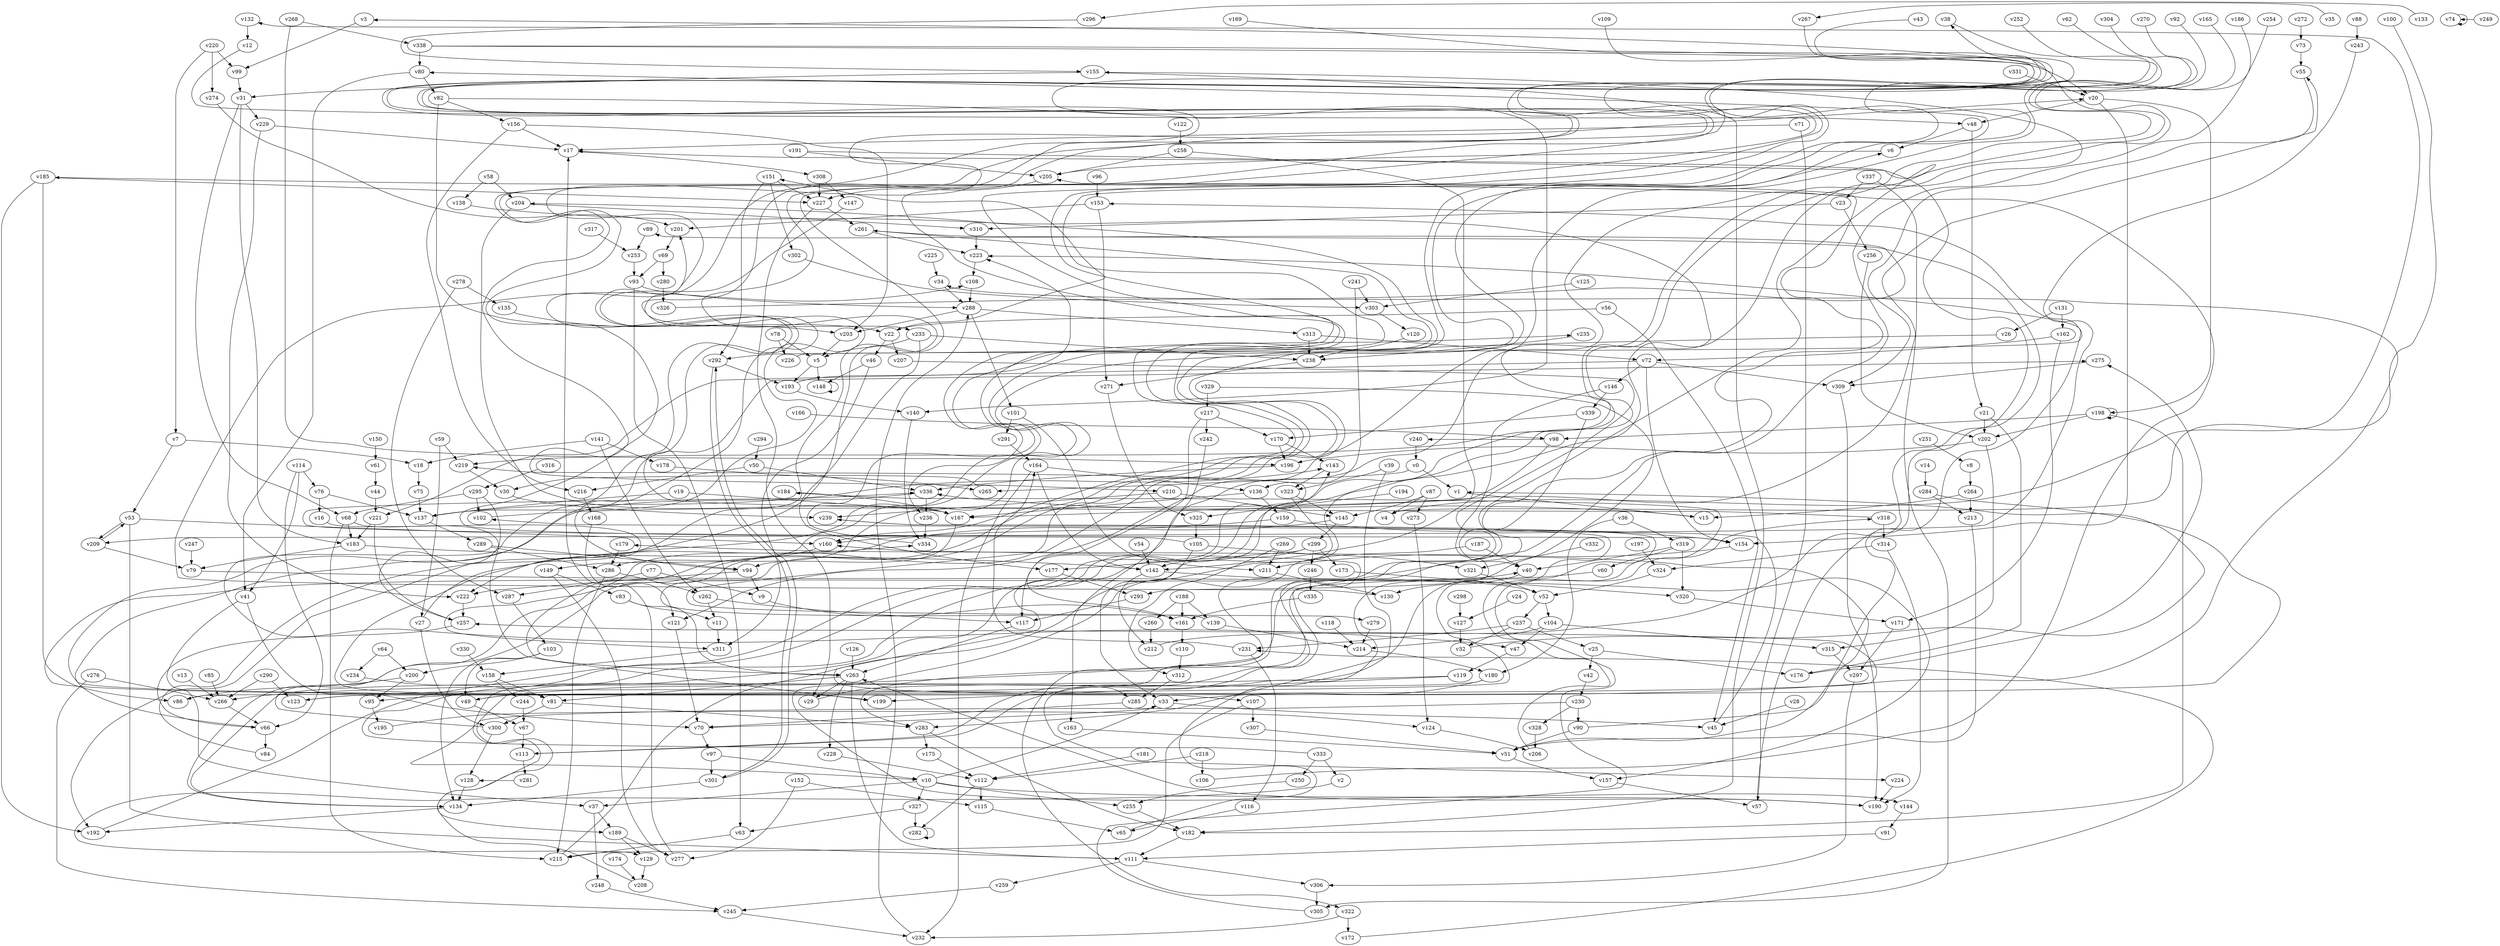 // Benchmark game 500 - 340 vertices
// time_bound: 114
// targets: v335
digraph G {
    v0 [name="v0", player=1];
    v1 [name="v1", player=1];
    v2 [name="v2", player=1];
    v3 [name="v3", player=0];
    v4 [name="v4", player=0];
    v5 [name="v5", player=1];
    v6 [name="v6", player=0];
    v7 [name="v7", player=0];
    v8 [name="v8", player=1];
    v9 [name="v9", player=1];
    v10 [name="v10", player=0];
    v11 [name="v11", player=1];
    v12 [name="v12", player=0];
    v13 [name="v13", player=1];
    v14 [name="v14", player=1];
    v15 [name="v15", player=0];
    v16 [name="v16", player=1];
    v17 [name="v17", player=1];
    v18 [name="v18", player=0];
    v19 [name="v19", player=1];
    v20 [name="v20", player=0];
    v21 [name="v21", player=0];
    v22 [name="v22", player=0];
    v23 [name="v23", player=0];
    v24 [name="v24", player=1];
    v25 [name="v25", player=0];
    v26 [name="v26", player=0];
    v27 [name="v27", player=0];
    v28 [name="v28", player=1];
    v29 [name="v29", player=1];
    v30 [name="v30", player=0];
    v31 [name="v31", player=0];
    v32 [name="v32", player=0];
    v33 [name="v33", player=1];
    v34 [name="v34", player=1];
    v35 [name="v35", player=0];
    v36 [name="v36", player=1];
    v37 [name="v37", player=0];
    v38 [name="v38", player=1];
    v39 [name="v39", player=0];
    v40 [name="v40", player=0];
    v41 [name="v41", player=0];
    v42 [name="v42", player=1];
    v43 [name="v43", player=1];
    v44 [name="v44", player=1];
    v45 [name="v45", player=1];
    v46 [name="v46", player=0];
    v47 [name="v47", player=0];
    v48 [name="v48", player=0];
    v49 [name="v49", player=0];
    v50 [name="v50", player=1];
    v51 [name="v51", player=1];
    v52 [name="v52", player=0];
    v53 [name="v53", player=0];
    v54 [name="v54", player=1];
    v55 [name="v55", player=0];
    v56 [name="v56", player=0];
    v57 [name="v57", player=0];
    v58 [name="v58", player=1];
    v59 [name="v59", player=1];
    v60 [name="v60", player=1];
    v61 [name="v61", player=1];
    v62 [name="v62", player=0];
    v63 [name="v63", player=1];
    v64 [name="v64", player=0];
    v65 [name="v65", player=0];
    v66 [name="v66", player=1];
    v67 [name="v67", player=0];
    v68 [name="v68", player=0];
    v69 [name="v69", player=1];
    v70 [name="v70", player=0];
    v71 [name="v71", player=0];
    v72 [name="v72", player=0];
    v73 [name="v73", player=0];
    v74 [name="v74", player=1];
    v75 [name="v75", player=0];
    v76 [name="v76", player=1];
    v77 [name="v77", player=0];
    v78 [name="v78", player=0];
    v79 [name="v79", player=1];
    v80 [name="v80", player=0];
    v81 [name="v81", player=0];
    v82 [name="v82", player=0];
    v83 [name="v83", player=0];
    v84 [name="v84", player=0];
    v85 [name="v85", player=1];
    v86 [name="v86", player=0];
    v87 [name="v87", player=0];
    v88 [name="v88", player=0];
    v89 [name="v89", player=0];
    v90 [name="v90", player=1];
    v91 [name="v91", player=1];
    v92 [name="v92", player=1];
    v93 [name="v93", player=1];
    v94 [name="v94", player=1];
    v95 [name="v95", player=1];
    v96 [name="v96", player=0];
    v97 [name="v97", player=0];
    v98 [name="v98", player=1];
    v99 [name="v99", player=1];
    v100 [name="v100", player=1];
    v101 [name="v101", player=0];
    v102 [name="v102", player=0];
    v103 [name="v103", player=0];
    v104 [name="v104", player=0];
    v105 [name="v105", player=0];
    v106 [name="v106", player=0];
    v107 [name="v107", player=0];
    v108 [name="v108", player=1];
    v109 [name="v109", player=1];
    v110 [name="v110", player=1];
    v111 [name="v111", player=1];
    v112 [name="v112", player=0];
    v113 [name="v113", player=0];
    v114 [name="v114", player=1];
    v115 [name="v115", player=1];
    v116 [name="v116", player=0];
    v117 [name="v117", player=0];
    v118 [name="v118", player=1];
    v119 [name="v119", player=1];
    v120 [name="v120", player=1];
    v121 [name="v121", player=0];
    v122 [name="v122", player=0];
    v123 [name="v123", player=1];
    v124 [name="v124", player=0];
    v125 [name="v125", player=1];
    v126 [name="v126", player=1];
    v127 [name="v127", player=1];
    v128 [name="v128", player=1];
    v129 [name="v129", player=1];
    v130 [name="v130", player=0];
    v131 [name="v131", player=0];
    v132 [name="v132", player=1];
    v133 [name="v133", player=0];
    v134 [name="v134", player=0];
    v135 [name="v135", player=0];
    v136 [name="v136", player=0];
    v137 [name="v137", player=0];
    v138 [name="v138", player=1];
    v139 [name="v139", player=0];
    v140 [name="v140", player=0];
    v141 [name="v141", player=1];
    v142 [name="v142", player=1];
    v143 [name="v143", player=0];
    v144 [name="v144", player=1];
    v145 [name="v145", player=0];
    v146 [name="v146", player=0];
    v147 [name="v147", player=1];
    v148 [name="v148", player=1];
    v149 [name="v149", player=0];
    v150 [name="v150", player=1];
    v151 [name="v151", player=0];
    v152 [name="v152", player=1];
    v153 [name="v153", player=0];
    v154 [name="v154", player=1];
    v155 [name="v155", player=0];
    v156 [name="v156", player=1];
    v157 [name="v157", player=1];
    v158 [name="v158", player=0];
    v159 [name="v159", player=0];
    v160 [name="v160", player=0];
    v161 [name="v161", player=1];
    v162 [name="v162", player=1];
    v163 [name="v163", player=0];
    v164 [name="v164", player=0];
    v165 [name="v165", player=0];
    v166 [name="v166", player=0];
    v167 [name="v167", player=0];
    v168 [name="v168", player=1];
    v169 [name="v169", player=1];
    v170 [name="v170", player=1];
    v171 [name="v171", player=1];
    v172 [name="v172", player=1];
    v173 [name="v173", player=0];
    v174 [name="v174", player=0];
    v175 [name="v175", player=0];
    v176 [name="v176", player=1];
    v177 [name="v177", player=0];
    v178 [name="v178", player=1];
    v179 [name="v179", player=1];
    v180 [name="v180", player=0];
    v181 [name="v181", player=1];
    v182 [name="v182", player=0];
    v183 [name="v183", player=1];
    v184 [name="v184", player=1];
    v185 [name="v185", player=1];
    v186 [name="v186", player=0];
    v187 [name="v187", player=1];
    v188 [name="v188", player=1];
    v189 [name="v189", player=1];
    v190 [name="v190", player=1];
    v191 [name="v191", player=1];
    v192 [name="v192", player=1];
    v193 [name="v193", player=0];
    v194 [name="v194", player=1];
    v195 [name="v195", player=0];
    v196 [name="v196", player=0];
    v197 [name="v197", player=1];
    v198 [name="v198", player=1];
    v199 [name="v199", player=1];
    v200 [name="v200", player=0];
    v201 [name="v201", player=0];
    v202 [name="v202", player=0];
    v203 [name="v203", player=1];
    v204 [name="v204", player=1];
    v205 [name="v205", player=0];
    v206 [name="v206", player=1];
    v207 [name="v207", player=0];
    v208 [name="v208", player=1];
    v209 [name="v209", player=0];
    v210 [name="v210", player=0];
    v211 [name="v211", player=0];
    v212 [name="v212", player=1];
    v213 [name="v213", player=1];
    v214 [name="v214", player=0];
    v215 [name="v215", player=0];
    v216 [name="v216", player=1];
    v217 [name="v217", player=0];
    v218 [name="v218", player=1];
    v219 [name="v219", player=1];
    v220 [name="v220", player=0];
    v221 [name="v221", player=1];
    v222 [name="v222", player=1];
    v223 [name="v223", player=0];
    v224 [name="v224", player=1];
    v225 [name="v225", player=1];
    v226 [name="v226", player=1];
    v227 [name="v227", player=0];
    v228 [name="v228", player=0];
    v229 [name="v229", player=1];
    v230 [name="v230", player=0];
    v231 [name="v231", player=1];
    v232 [name="v232", player=0];
    v233 [name="v233", player=1];
    v234 [name="v234", player=0];
    v235 [name="v235", player=1];
    v236 [name="v236", player=0];
    v237 [name="v237", player=0];
    v238 [name="v238", player=1];
    v239 [name="v239", player=1];
    v240 [name="v240", player=1];
    v241 [name="v241", player=1];
    v242 [name="v242", player=0];
    v243 [name="v243", player=0];
    v244 [name="v244", player=1];
    v245 [name="v245", player=0];
    v246 [name="v246", player=0];
    v247 [name="v247", player=1];
    v248 [name="v248", player=0];
    v249 [name="v249", player=1];
    v250 [name="v250", player=0];
    v251 [name="v251", player=0];
    v252 [name="v252", player=1];
    v253 [name="v253", player=1];
    v254 [name="v254", player=0];
    v255 [name="v255", player=0];
    v256 [name="v256", player=0];
    v257 [name="v257", player=0];
    v258 [name="v258", player=1];
    v259 [name="v259", player=1];
    v260 [name="v260", player=0];
    v261 [name="v261", player=0];
    v262 [name="v262", player=1];
    v263 [name="v263", player=1];
    v264 [name="v264", player=1];
    v265 [name="v265", player=1];
    v266 [name="v266", player=1];
    v267 [name="v267", player=0];
    v268 [name="v268", player=0];
    v269 [name="v269", player=0];
    v270 [name="v270", player=0];
    v271 [name="v271", player=0];
    v272 [name="v272", player=1];
    v273 [name="v273", player=1];
    v274 [name="v274", player=0];
    v275 [name="v275", player=0];
    v276 [name="v276", player=0];
    v277 [name="v277", player=1];
    v278 [name="v278", player=1];
    v279 [name="v279", player=1];
    v280 [name="v280", player=0];
    v281 [name="v281", player=1];
    v282 [name="v282", player=0];
    v283 [name="v283", player=0];
    v284 [name="v284", player=1];
    v285 [name="v285", player=1];
    v286 [name="v286", player=0];
    v287 [name="v287", player=1];
    v288 [name="v288", player=1];
    v289 [name="v289", player=1];
    v290 [name="v290", player=1];
    v291 [name="v291", player=1];
    v292 [name="v292", player=1];
    v293 [name="v293", player=1];
    v294 [name="v294", player=1];
    v295 [name="v295", player=0];
    v296 [name="v296", player=1];
    v297 [name="v297", player=1];
    v298 [name="v298", player=0];
    v299 [name="v299", player=1];
    v300 [name="v300", player=1];
    v301 [name="v301", player=0];
    v302 [name="v302", player=0];
    v303 [name="v303", player=1];
    v304 [name="v304", player=0];
    v305 [name="v305", player=1];
    v306 [name="v306", player=1];
    v307 [name="v307", player=0];
    v308 [name="v308", player=1];
    v309 [name="v309", player=1];
    v310 [name="v310", player=1];
    v311 [name="v311", player=1];
    v312 [name="v312", player=0];
    v313 [name="v313", player=1];
    v314 [name="v314", player=0];
    v315 [name="v315", player=1];
    v316 [name="v316", player=0];
    v317 [name="v317", player=1];
    v318 [name="v318", player=0];
    v319 [name="v319", player=0];
    v320 [name="v320", player=0];
    v321 [name="v321", player=0];
    v322 [name="v322", player=1];
    v323 [name="v323", player=1];
    v324 [name="v324", player=0];
    v325 [name="v325", player=0];
    v326 [name="v326", player=0];
    v327 [name="v327", player=1];
    v328 [name="v328", player=0];
    v329 [name="v329", player=1];
    v330 [name="v330", player=1];
    v331 [name="v331", player=0];
    v332 [name="v332", player=1];
    v333 [name="v333", player=1];
    v334 [name="v334", player=1];
    v335 [name="v335", player=1, target=1];
    v336 [name="v336", player=0];
    v337 [name="v337", player=0];
    v338 [name="v338", player=1];
    v339 [name="v339", player=0];

    v0 -> v265;
    v1 -> v15;
    v2 -> v129 [constraint="t mod 3 == 0"];
    v3 -> v99 [constraint="t mod 3 == 0"];
    v4 -> v132 [constraint="t >= 5"];
    v5 -> v148;
    v6 -> v205;
    v7 -> v18;
    v8 -> v264;
    v9 -> v161;
    v10 -> v255;
    v11 -> v311;
    v12 -> v48 [constraint="t >= 4"];
    v13 -> v266;
    v14 -> v284;
    v15 -> v336 [constraint="t mod 2 == 1"];
    v16 -> v192 [constraint="t < 8"];
    v17 -> v308;
    v18 -> v75;
    v19 -> v167 [constraint="t >= 3"];
    v20 -> v48;
    v21 -> v202;
    v22 -> v151 [constraint="t >= 5"];
    v23 -> v310;
    v24 -> v127;
    v25 -> v176;
    v26 -> v286 [constraint="t < 15"];
    v27 -> v334 [constraint="t mod 3 == 0"];
    v28 -> v45;
    v29 -> v285 [constraint="t mod 3 == 1"];
    v30 -> v239;
    v31 -> v229;
    v32 -> v1 [constraint="t >= 3"];
    v33 -> v70;
    v34 -> v288;
    v35 -> v267 [constraint="t >= 2"];
    v36 -> v180;
    v37 -> v189;
    v38 -> v292 [constraint="t >= 3"];
    v39 -> v283;
    v40 -> v130;
    v41 -> v37;
    v42 -> v230;
    v43 -> v137 [constraint="t mod 3 == 1"];
    v44 -> v221;
    v45 -> v102 [constraint="t >= 4"];
    v46 -> v311;
    v47 -> v119;
    v48 -> v6;
    v49 -> v205 [constraint="t >= 3"];
    v50 -> v336;
    v51 -> v153 [constraint="t mod 3 == 1"];
    v52 -> v237;
    v53 -> v111;
    v54 -> v142;
    v55 -> v309 [constraint="t < 12"];
    v56 -> v22;
    v57 -> v261 [constraint="t mod 2 == 1"];
    v58 -> v204;
    v59 -> v219;
    v60 -> v49 [constraint="t < 10"];
    v61 -> v44;
    v62 -> v81 [constraint="t >= 1"];
    v63 -> v215;
    v64 -> v200;
    v65 -> v239 [constraint="t < 5"];
    v66 -> v275 [constraint="t >= 1"];
    v67 -> v113;
    v68 -> v257 [constraint="t mod 3 == 2"];
    v69 -> v93;
    v70 -> v97;
    v71 -> v57;
    v72 -> v221 [constraint="t >= 5"];
    v73 -> v55;
    v74 -> v74;
    v75 -> v137;
    v76 -> v16;
    v77 -> v287;
    v78 -> v5;
    v79 -> v157 [constraint="t >= 1"];
    v80 -> v82;
    v81 -> v283;
    v82 -> v156;
    v83 -> v263;
    v84 -> v38 [constraint="t < 5"];
    v85 -> v266;
    v86 -> v257 [constraint="t mod 3 == 0"];
    v87 -> v273;
    v88 -> v243;
    v89 -> v253;
    v90 -> v179 [constraint="t mod 2 == 1"];
    v91 -> v111;
    v92 -> v121 [constraint="t < 15"];
    v93 -> v63;
    v94 -> v9;
    v95 -> v195;
    v96 -> v153;
    v97 -> v301;
    v98 -> v240 [constraint="t < 14"];
    v99 -> v31;
    v100 -> v4 [constraint="t < 15"];
    v101 -> v211;
    v102 -> v55 [constraint="t mod 2 == 1"];
    v103 -> v49;
    v104 -> v47;
    v105 -> v20 [constraint="t >= 1"];
    v106 -> v185 [constraint="t mod 3 == 0"];
    v107 -> v307;
    v108 -> v288;
    v109 -> v233 [constraint="t < 14"];
    v110 -> v312;
    v111 -> v259;
    v112 -> v282;
    v113 -> v160 [constraint="t < 7"];
    v114 -> v41;
    v115 -> v65;
    v116 -> v65;
    v117 -> v263;
    v118 -> v214;
    v119 -> v199;
    v120 -> v238;
    v121 -> v70;
    v122 -> v258;
    v123 -> v34 [constraint="t >= 4"];
    v124 -> v206;
    v125 -> v303;
    v126 -> v263;
    v127 -> v32;
    v128 -> v134;
    v129 -> v208;
    v130 -> v108 [constraint="t >= 5"];
    v131 -> v162;
    v132 -> v12;
    v133 -> v296 [constraint="t >= 5"];
    v134 -> v80 [constraint="t mod 2 == 0"];
    v135 -> v203;
    v136 -> v159;
    v137 -> v143 [constraint="t >= 3"];
    v138 -> v189 [constraint="t mod 5 == 2"];
    v139 -> v6 [constraint="t >= 4"];
    v140 -> v334;
    v141 -> v178;
    v142 -> v212;
    v143 -> v323;
    v144 -> v91;
    v145 -> v311 [constraint="t >= 2"];
    v146 -> v293;
    v147 -> v94 [constraint="t mod 3 == 0"];
    v148 -> v148 [constraint="t >= 2"];
    v149 -> v277;
    v150 -> v61;
    v151 -> v302;
    v152 -> v277;
    v153 -> v201;
    v154 -> v336 [constraint="t >= 4"];
    v155 -> v182;
    v156 -> v203;
    v157 -> v57;
    v158 -> v244;
    v159 -> v154;
    v160 -> v263 [constraint="t >= 3"];
    v161 -> v110;
    v162 -> v171;
    v163 -> v51;
    v164 -> v142;
    v165 -> v161 [constraint="t < 5"];
    v166 -> v98;
    v167 -> v94;
    v168 -> v121;
    v169 -> v210 [constraint="t < 12"];
    v170 -> v143;
    v171 -> v297;
    v172 -> v231 [constraint="t < 8"];
    v173 -> v320;
    v174 -> v208;
    v175 -> v112;
    v176 -> v275 [constraint="t < 7"];
    v177 -> v293;
    v178 -> v265;
    v179 -> v286;
    v180 -> v134 [constraint="t < 10"];
    v181 -> v112;
    v182 -> v111;
    v183 -> v142;
    v184 -> v167;
    v185 -> v192;
    v186 -> v219 [constraint="t mod 5 == 0"];
    v187 -> v144 [constraint="t >= 1"];
    v188 -> v139;
    v189 -> v129;
    v190 -> v263 [constraint="t >= 5"];
    v191 -> v322 [constraint="t >= 4"];
    v192 -> v219 [constraint="t mod 2 == 1"];
    v193 -> v140;
    v194 -> v325;
    v195 -> v124 [constraint="t >= 2"];
    v196 -> v336;
    v197 -> v324;
    v198 -> v198 [constraint="t mod 3 == 0"];
    v199 -> v40 [constraint="t < 13"];
    v200 -> v86;
    v201 -> v69;
    v202 -> v315;
    v203 -> v5;
    v204 -> v310;
    v205 -> v227;
    v206 -> v184 [constraint="t mod 5 == 3"];
    v207 -> v283 [constraint="t mod 3 == 0"];
    v208 -> v143 [constraint="t >= 4"];
    v209 -> v53;
    v210 -> v145;
    v211 -> v130;
    v212 -> v17 [constraint="t >= 4"];
    v213 -> v51;
    v214 -> v180;
    v215 -> v155 [constraint="t mod 5 == 2"];
    v216 -> v168;
    v217 -> v170;
    v218 -> v112;
    v219 -> v30;
    v220 -> v99;
    v221 -> v183;
    v222 -> v257;
    v223 -> v108;
    v224 -> v190;
    v225 -> v34;
    v226 -> v223 [constraint="t >= 5"];
    v227 -> v261;
    v228 -> v112;
    v229 -> v17;
    v230 -> v10 [constraint="t < 10"];
    v231 -> v164;
    v232 -> v288;
    v233 -> v238;
    v234 -> v81;
    v235 -> v238;
    v236 -> v334;
    v237 -> v25;
    v238 -> v271;
    v239 -> v95 [constraint="t mod 5 == 2"];
    v240 -> v0;
    v241 -> v303;
    v242 -> v163;
    v243 -> v209 [constraint="t >= 4"];
    v244 -> v67;
    v245 -> v232;
    v246 -> v335;
    v247 -> v79;
    v248 -> v245;
    v249 -> v74 [constraint="t < 10"];
    v250 -> v255;
    v251 -> v8;
    v252 -> v236 [constraint="t < 7"];
    v253 -> v93;
    v254 -> v113 [constraint="t mod 5 == 1"];
    v255 -> v182;
    v256 -> v202;
    v257 -> v66 [constraint="t < 10"];
    v258 -> v205;
    v259 -> v245;
    v260 -> v212;
    v261 -> v160 [constraint="t < 15"];
    v262 -> v117;
    v263 -> v81;
    v264 -> v213;
    v265 -> v30 [constraint="t < 11"];
    v266 -> v66;
    v267 -> v47 [constraint="t < 7"];
    v268 -> v196;
    v269 -> v211;
    v270 -> v279 [constraint="t mod 5 == 4"];
    v271 -> v325;
    v272 -> v73;
    v273 -> v124;
    v274 -> v201;
    v275 -> v309;
    v276 -> v245;
    v277 -> v17;
    v278 -> v135;
    v279 -> v214;
    v280 -> v326;
    v281 -> v128 [constraint="t mod 4 == 0"];
    v282 -> v282;
    v283 -> v175;
    v284 -> v123 [constraint="t mod 3 == 2"];
    v285 -> v70 [constraint="t mod 2 == 0"];
    v286 -> v215;
    v287 -> v103;
    v288 -> v101;
    v289 -> v94;
    v290 -> v266;
    v291 -> v164;
    v292 -> v193;
    v293 -> v117;
    v294 -> v50;
    v295 -> v199;
    v296 -> v155 [constraint="t < 7"];
    v297 -> v306;
    v298 -> v127;
    v299 -> v246;
    v300 -> v204 [constraint="t mod 3 == 2"];
    v301 -> v292 [constraint="t mod 3 == 1"];
    v302 -> v303;
    v303 -> v120;
    v304 -> v149 [constraint="t < 13"];
    v305 -> v318 [constraint="t mod 4 == 1"];
    v306 -> v305;
    v307 -> v51;
    v308 -> v147;
    v309 -> v190;
    v310 -> v223;
    v311 -> v158;
    v312 -> v285;
    v313 -> v72;
    v314 -> v324;
    v315 -> v297;
    v316 -> v295;
    v317 -> v253;
    v318 -> v201 [constraint="t mod 3 == 1"];
    v319 -> v60;
    v320 -> v171;
    v321 -> v52;
    v322 -> v172;
    v323 -> v107 [constraint="t < 7"];
    v324 -> v52;
    v325 -> v105;
    v326 -> v89 [constraint="t mod 5 == 1"];
    v327 -> v63;
    v328 -> v206;
    v329 -> v224 [constraint="t >= 1"];
    v330 -> v158;
    v331 -> v20;
    v332 -> v321;
    v333 -> v3 [constraint="t mod 2 == 1"];
    v334 -> v235 [constraint="t < 7"];
    v335 -> v161;
    v336 -> v199 [constraint="t mod 2 == 0"];
    v337 -> v305;
    v338 -> v222 [constraint="t mod 4 == 2"];
    v339 -> v170;
    v314 -> v190;
    v37 -> v248;
    v290 -> v123;
    v136 -> v167;
    v191 -> v205;
    v198 -> v202;
    v69 -> v280;
    v10 -> v37;
    v50 -> v216;
    v233 -> v5;
    v114 -> v76;
    v183 -> v79;
    v263 -> v228;
    v103 -> v134;
    v104 -> v214;
    v200 -> v95;
    v156 -> v216;
    v51 -> v157;
    v319 -> v40;
    v59 -> v27;
    v299 -> v173;
    v105 -> v321;
    v64 -> v234;
    v276 -> v266;
    v20 -> v154;
    v19 -> v137;
    v292 -> v301;
    v22 -> v207;
    v286 -> v262;
    v137 -> v289;
    v104 -> v315;
    v237 -> v32;
    v53 -> v160;
    v318 -> v314;
    v107 -> v215;
    v149 -> v83;
    v41 -> v70;
    v142 -> v52;
    v288 -> v203;
    v299 -> v142;
    v114 -> v66;
    v220 -> v7;
    v221 -> v257;
    v22 -> v46;
    v93 -> v288;
    v231 -> v116;
    v0 -> v1;
    v329 -> v217;
    v170 -> v196;
    v258 -> v142;
    v327 -> v282;
    v162 -> v72;
    v48 -> v21;
    v145 -> v299;
    v155 -> v31;
    v105 -> v33;
    v83 -> v11;
    v333 -> v2;
    v313 -> v238;
    v58 -> v138;
    v131 -> v26;
    v230 -> v328;
    v71 -> v17;
    v289 -> v286;
    v185 -> v227;
    v49 -> v67;
    v308 -> v227;
    v230 -> v90;
    v193 -> v223;
    v82 -> v22;
    v283 -> v182;
    v295 -> v102;
    v333 -> v250;
    v7 -> v53;
    v300 -> v128;
    v111 -> v306;
    v27 -> v300;
    v284 -> v213;
    v209 -> v79;
    v87 -> v4;
    v198 -> v98;
    v10 -> v327;
    v97 -> v10;
    v180 -> v33;
    v227 -> v29;
    v10 -> v190;
    v220 -> v274;
    v112 -> v115;
    v154 -> v211;
    v156 -> v17;
    v31 -> v68;
    v189 -> v277;
    v77 -> v9;
    v36 -> v319;
    v72 -> v309;
    v301 -> v134;
    v336 -> v236;
    v94 -> v222;
    v21 -> v176;
    v68 -> v183;
    v269 -> v312;
    v188 -> v260;
    v185 -> v86;
    v323 -> v145;
    v299 -> v177;
    v90 -> v51;
    v53 -> v209;
    v339 -> v40;
    v119 -> v266;
    v288 -> v313;
    v10 -> v33;
    v23 -> v256;
    v198 -> v182;
    v103 -> v200;
    v141 -> v18;
    v322 -> v232;
    v31 -> v183;
    v152 -> v115;
    v264 -> v15;
    v46 -> v148;
    v20 -> v198;
    v33 -> v45;
    v218 -> v106;
    v237 -> v231;
    v146 -> v339;
    v81 -> v300;
    v262 -> v11;
    v261 -> v223;
    v153 -> v271;
    v187 -> v40;
    v52 -> v104;
    v5 -> v193;
    v101 -> v291;
    v66 -> v84;
    v151 -> v292;
    v217 -> v117;
    v76 -> v137;
    v319 -> v320;
    v72 -> v146;
    v159 -> v160;
    v268 -> v338;
    v72 -> v154;
    v87 -> v145;
    v188 -> v161;
    v241 -> v136;
    v217 -> v242;
    v337 -> v23;
    v204 -> v167;
    v210 -> v239;
    v164 -> v232;
    v278 -> v287;
    v295 -> v68;
    v158 -> v81;
    v141 -> v262;
    v338 -> v80;
    v233 -> v177;
    v151 -> v227;
    v134 -> v192;
    v338 -> v20;
    v263 -> v111;
    v68 -> v215;
    v139 -> v214;
    v229 -> v222;
    v263 -> v29;
    v56 -> v45;
    v25 -> v42;
    v202 -> v196;
    v82 -> v140;
    v78 -> v226;
    v39 -> v323;
    v98 -> v167;
    v80 -> v41;
    v113 -> v281;
    v164 -> v136;
}
